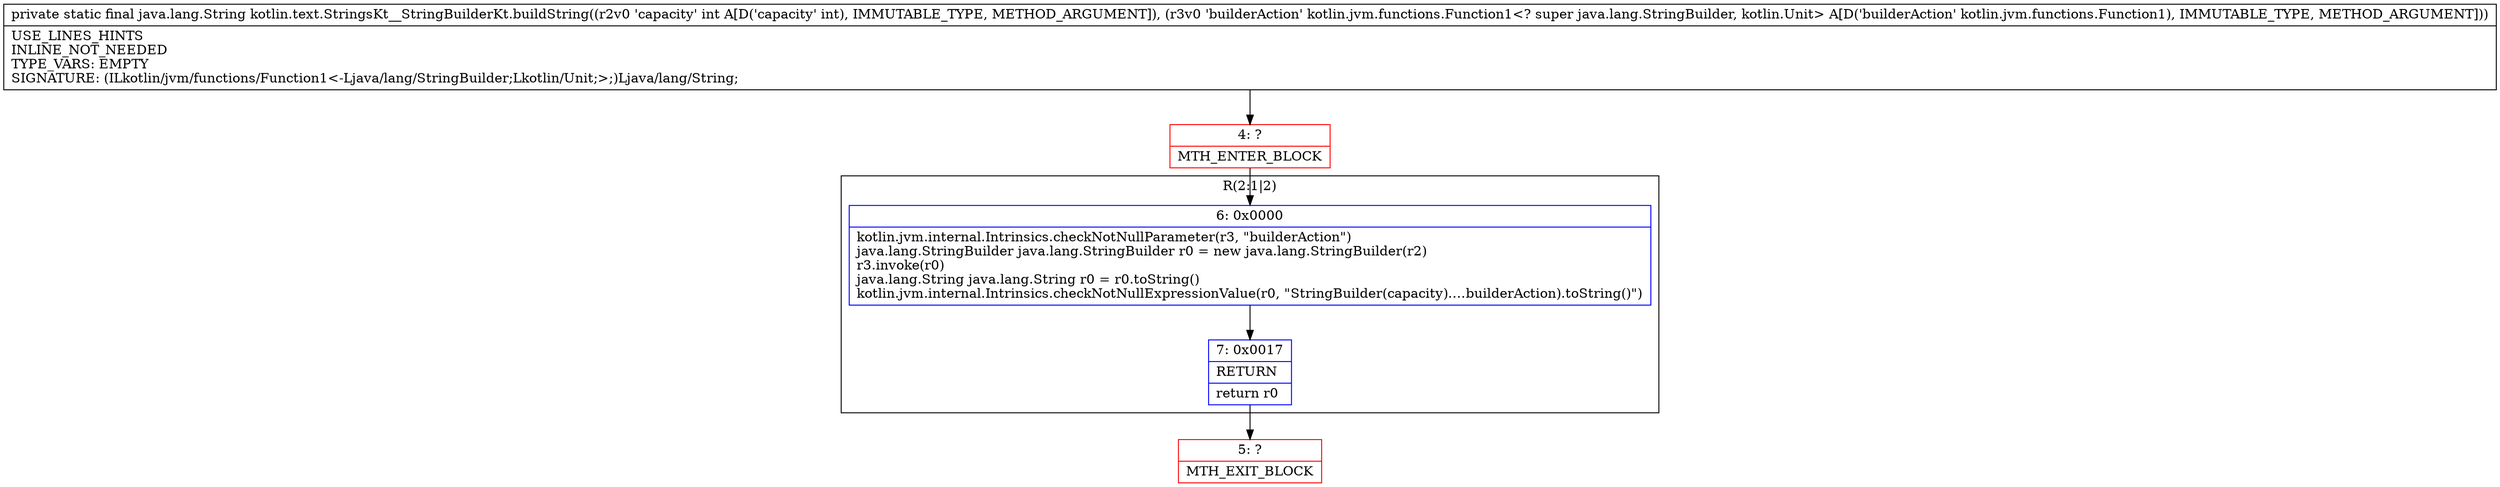 digraph "CFG forkotlin.text.StringsKt__StringBuilderKt.buildString(ILkotlin\/jvm\/functions\/Function1;)Ljava\/lang\/String;" {
subgraph cluster_Region_766180384 {
label = "R(2:1|2)";
node [shape=record,color=blue];
Node_6 [shape=record,label="{6\:\ 0x0000|kotlin.jvm.internal.Intrinsics.checkNotNullParameter(r3, \"builderAction\")\ljava.lang.StringBuilder java.lang.StringBuilder r0 = new java.lang.StringBuilder(r2)\lr3.invoke(r0)\ljava.lang.String java.lang.String r0 = r0.toString()\lkotlin.jvm.internal.Intrinsics.checkNotNullExpressionValue(r0, \"StringBuilder(capacity).…builderAction).toString()\")\l}"];
Node_7 [shape=record,label="{7\:\ 0x0017|RETURN\l|return r0\l}"];
}
Node_4 [shape=record,color=red,label="{4\:\ ?|MTH_ENTER_BLOCK\l}"];
Node_5 [shape=record,color=red,label="{5\:\ ?|MTH_EXIT_BLOCK\l}"];
MethodNode[shape=record,label="{private static final java.lang.String kotlin.text.StringsKt__StringBuilderKt.buildString((r2v0 'capacity' int A[D('capacity' int), IMMUTABLE_TYPE, METHOD_ARGUMENT]), (r3v0 'builderAction' kotlin.jvm.functions.Function1\<? super java.lang.StringBuilder, kotlin.Unit\> A[D('builderAction' kotlin.jvm.functions.Function1), IMMUTABLE_TYPE, METHOD_ARGUMENT]))  | USE_LINES_HINTS\lINLINE_NOT_NEEDED\lTYPE_VARS: EMPTY\lSIGNATURE: (ILkotlin\/jvm\/functions\/Function1\<\-Ljava\/lang\/StringBuilder;Lkotlin\/Unit;\>;)Ljava\/lang\/String;\l}"];
MethodNode -> Node_4;Node_6 -> Node_7;
Node_7 -> Node_5;
Node_4 -> Node_6;
}

